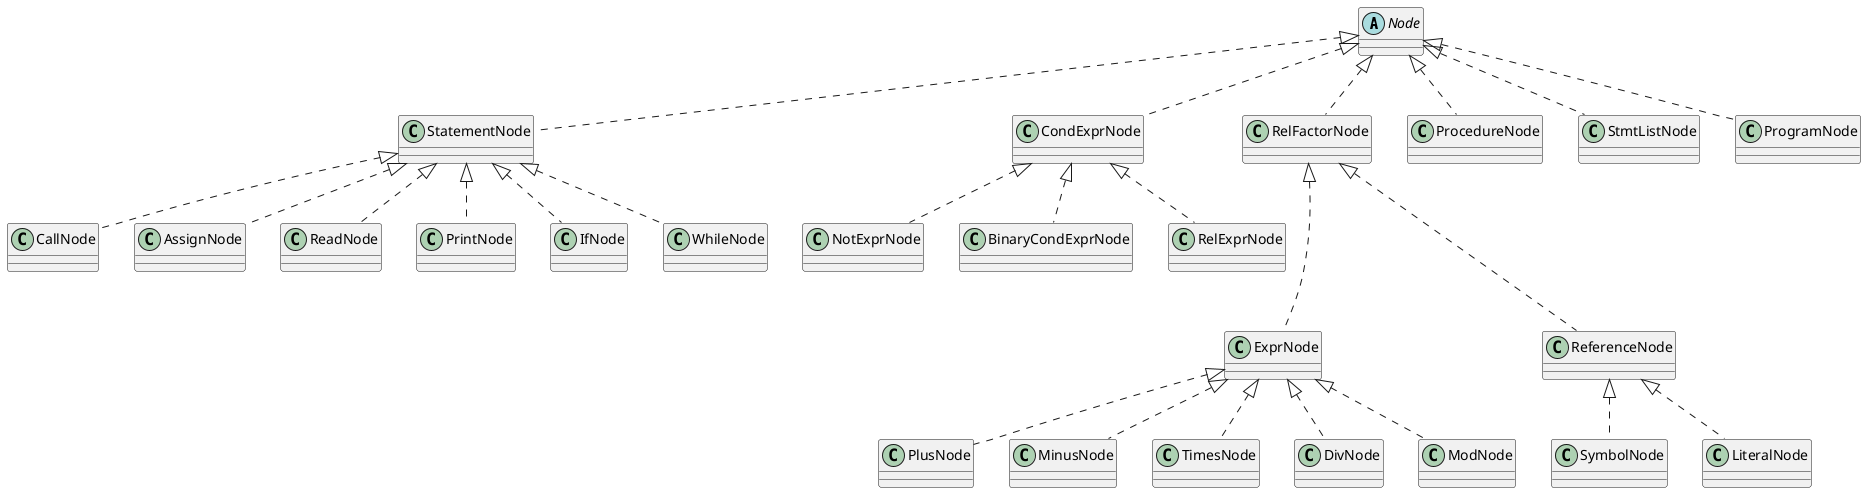 @startuml

abstract class Node
class SymbolNode
class LiteralNode
class CallNode
class AssignNode
class ReadNode
class PrintNode
class IfNode
class WhileNode
class ProcedureNode
class StmtListNode

'base nodes
ProgramNode .up.|> Node
ProcedureNode .up.|> Node
StmtListNode .up.|> Node
StatementNode .up.|> Node
CondExprNode .up.|> Node
RelFactorNode .up.|> Node

'atomic nodes
ReferenceNode ..up.|> RelFactorNode
SymbolNode .up.|> ReferenceNode
LiteralNode .up.|> ReferenceNode

'expression nodes
ExprNode ..up.|> RelFactorNode
PlusNode .up.|> ExprNode
MinusNode .up.|> ExprNode
TimesNode .up.|> ExprNode
DivNode .up.|> ExprNode
ModNode .up.|> ExprNode

'cond expr nodes
NotExprNode .up.|> CondExprNode
BinaryCondExprNode .up.|> CondExprNode
RelExprNode .up.|> CondExprNode

'statements
CallNode .up.|> StatementNode
AssignNode .up.|> StatementNode
ReadNode .up.|> StatementNode
PrintNode .up.|> StatementNode
IfNode .up.|> StatementNode
WhileNode .up.|> StatementNode

@enduml